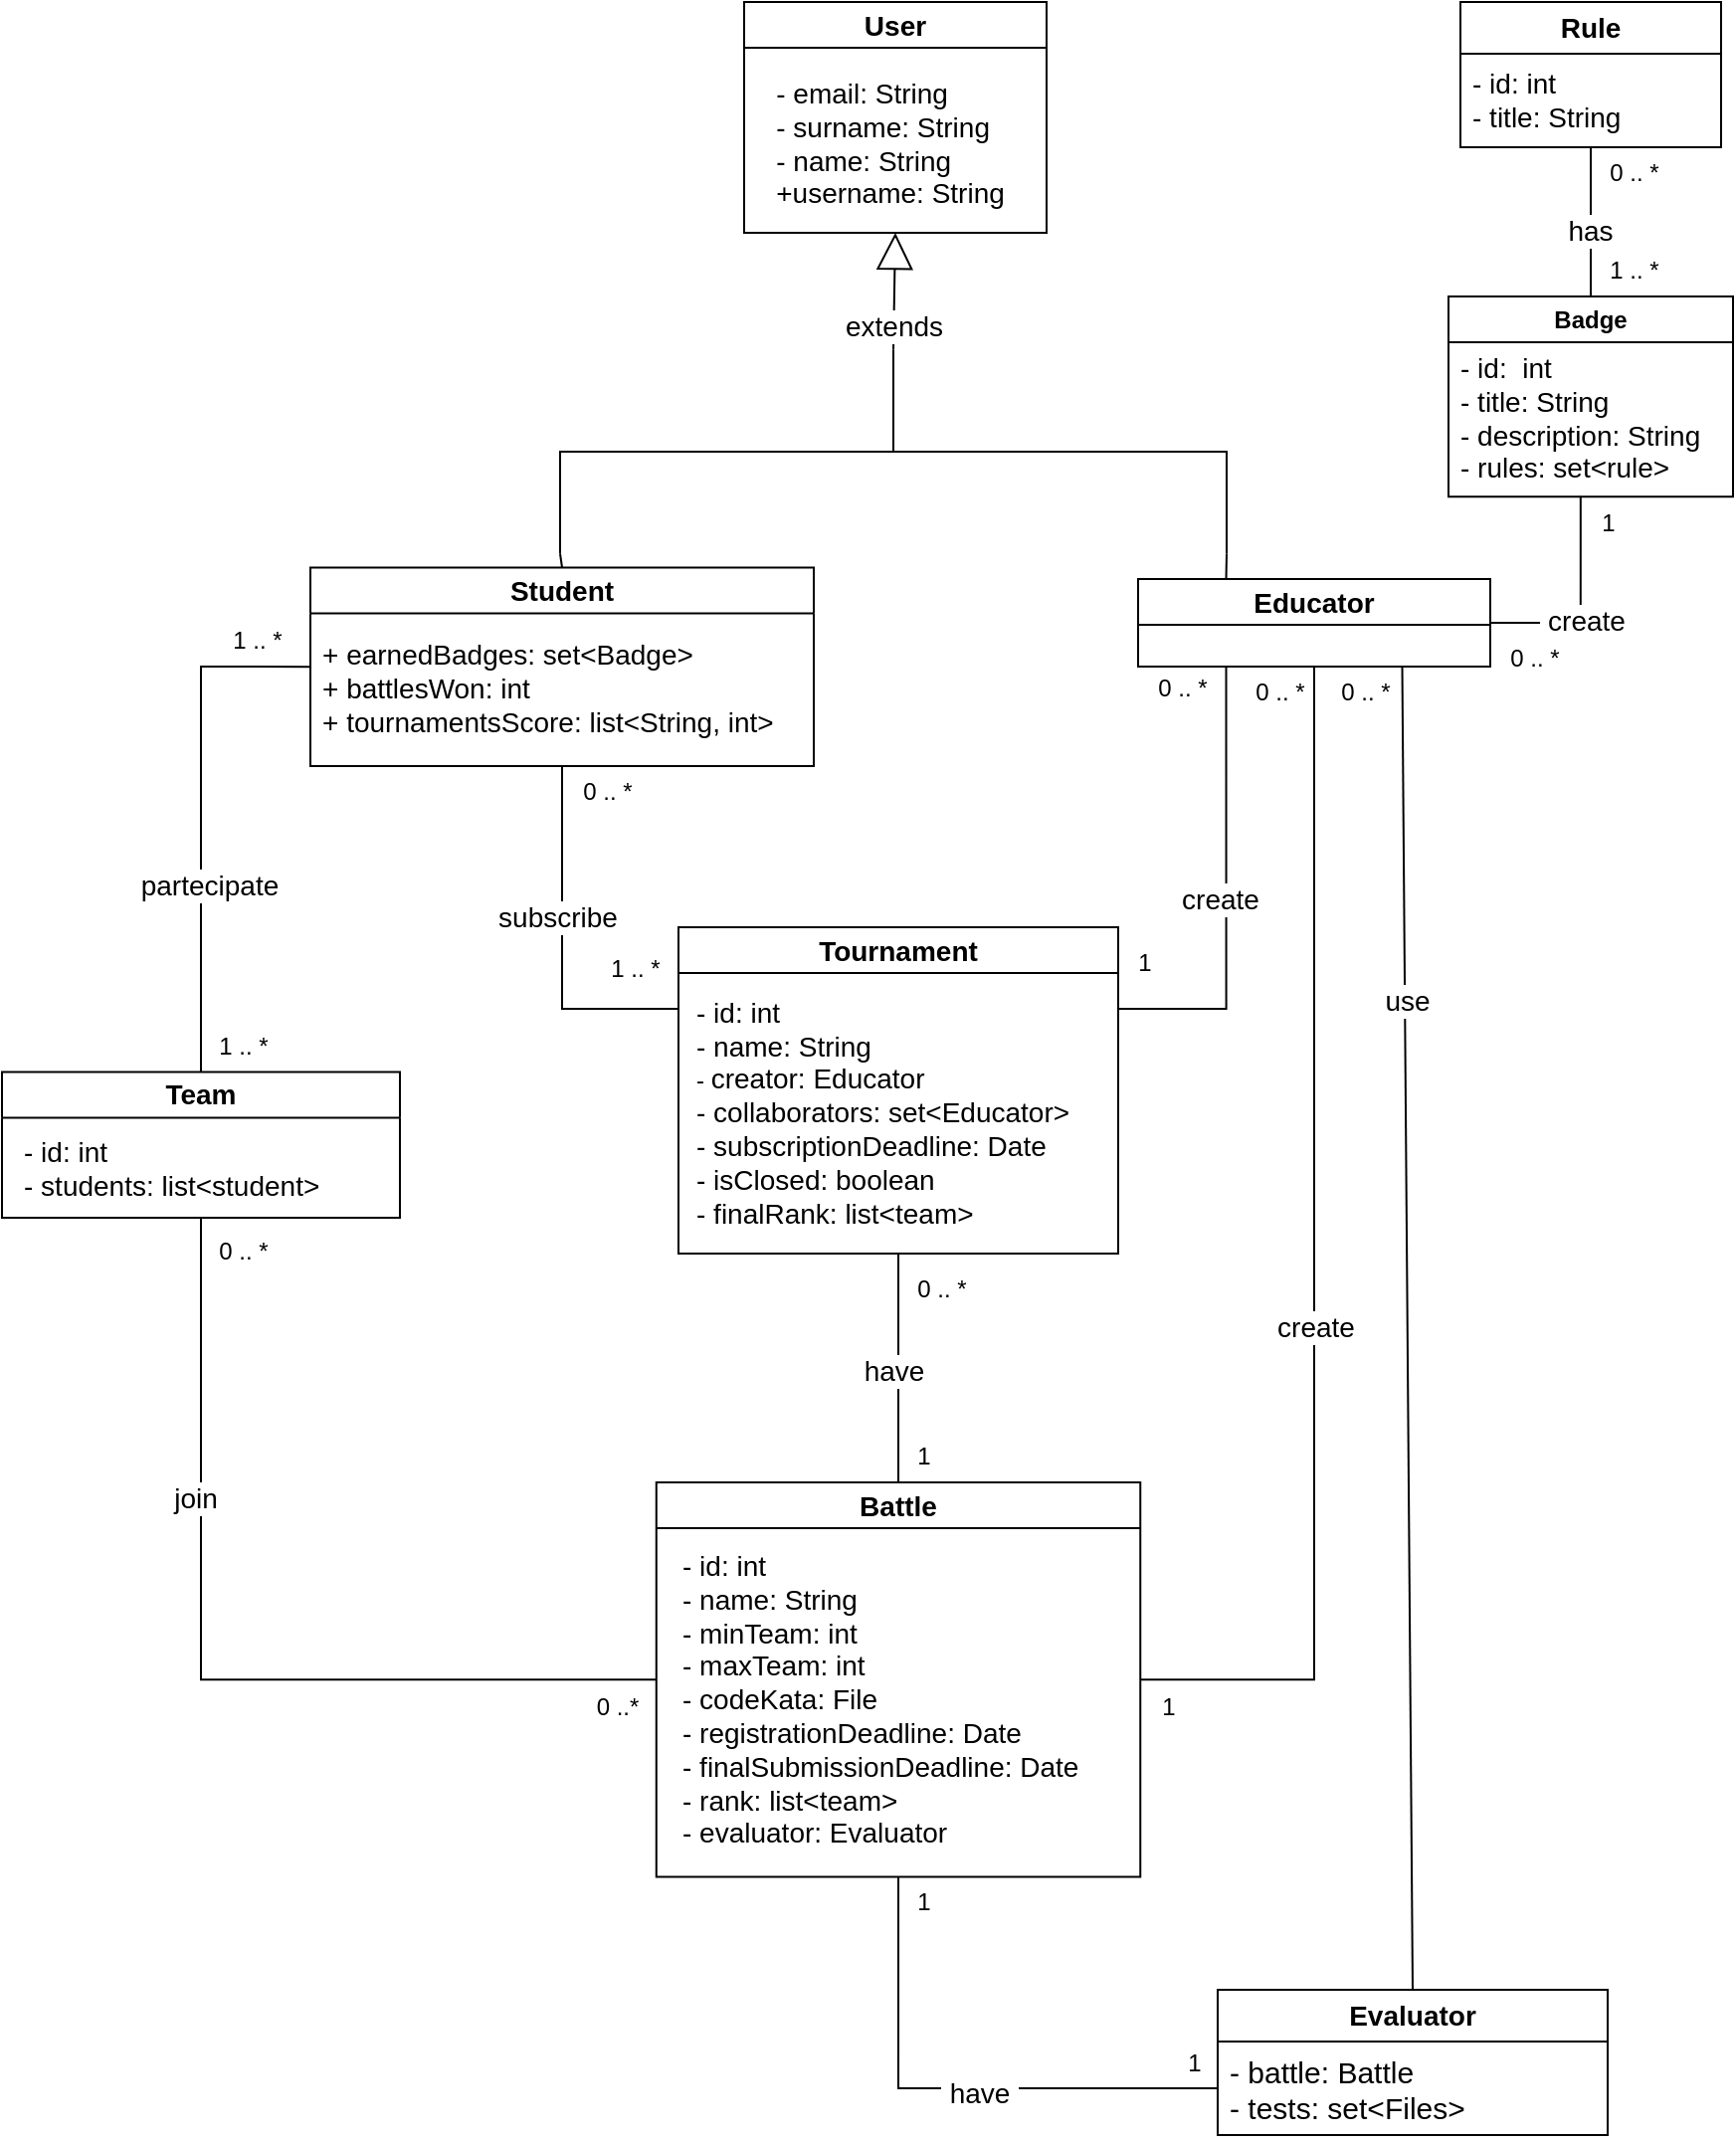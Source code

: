 <mxfile version="22.1.2" type="device">
  <diagram id="C5RBs43oDa-KdzZeNtuy" name="Page-1">
    <mxGraphModel dx="1567" dy="638" grid="0" gridSize="10" guides="1" tooltips="1" connect="1" arrows="1" fold="1" page="0" pageScale="1" pageWidth="827" pageHeight="1169" math="0" shadow="0">
      <root>
        <mxCell id="WIyWlLk6GJQsqaUBKTNV-0" />
        <mxCell id="WIyWlLk6GJQsqaUBKTNV-1" parent="WIyWlLk6GJQsqaUBKTNV-0" />
        <mxCell id="E8Huc1iyoqKieG4LwPIf-0" value="&lt;font style=&quot;font-size: 14px;&quot;&gt;User&lt;/font&gt;" style="swimlane;whiteSpace=wrap;html=1;startSize=23;rounded=0;labelBackgroundColor=none;" parent="WIyWlLk6GJQsqaUBKTNV-1" vertex="1">
          <mxGeometry x="250" y="92" width="152" height="116" as="geometry" />
        </mxCell>
        <mxCell id="E8Huc1iyoqKieG4LwPIf-5" value="&lt;div style=&quot;text-align: left;&quot;&gt;&lt;span style=&quot;font-size: 14px; background-color: initial;&quot;&gt;- email: String&amp;nbsp;&lt;/span&gt;&lt;/div&gt;&lt;font style=&quot;font-size: 14px;&quot;&gt;&lt;div style=&quot;text-align: left;&quot;&gt;&lt;span style=&quot;background-color: initial;&quot;&gt;- surname: String&lt;/span&gt;&lt;/div&gt;&lt;div style=&quot;text-align: left;&quot;&gt;&lt;span style=&quot;background-color: initial;&quot;&gt;- name: String&lt;/span&gt;&lt;/div&gt;&lt;div style=&quot;text-align: left;&quot;&gt;&lt;span style=&quot;background-color: initial;&quot;&gt;+username: String&lt;/span&gt;&lt;/div&gt;&lt;/font&gt;" style="text;html=1;align=center;verticalAlign=middle;resizable=0;points=[];autosize=1;strokeColor=none;fillColor=none;rounded=0;labelBackgroundColor=none;" parent="E8Huc1iyoqKieG4LwPIf-0" vertex="1">
          <mxGeometry x="6" y="31" width="133" height="79" as="geometry" />
        </mxCell>
        <mxCell id="E8Huc1iyoqKieG4LwPIf-7" value="&lt;font style=&quot;font-size: 14px;&quot;&gt;Student&lt;/font&gt;" style="swimlane;whiteSpace=wrap;html=1;rounded=0;labelBackgroundColor=none;" parent="WIyWlLk6GJQsqaUBKTNV-1" vertex="1">
          <mxGeometry x="32" y="376.25" width="253" height="99.75" as="geometry" />
        </mxCell>
        <mxCell id="i6q1TH49dpJsPKsCkJf4-56" value="&lt;font style=&quot;font-size: 14px;&quot;&gt;+ earnedBadges: set&amp;lt;Badge&amp;gt;&lt;br&gt;+ battlesWon: int&lt;br&gt;+ tournamentsScore: list&amp;lt;String, int&amp;gt;&lt;br&gt;&lt;/font&gt;" style="text;html=1;align=left;verticalAlign=middle;resizable=0;points=[];autosize=1;strokeColor=none;fillColor=none;rounded=0;labelBackgroundColor=none;" vertex="1" parent="E8Huc1iyoqKieG4LwPIf-7">
          <mxGeometry x="4" y="29.5" width="245" height="62" as="geometry" />
        </mxCell>
        <mxCell id="E8Huc1iyoqKieG4LwPIf-13" value="&lt;font style=&quot;font-size: 14px;&quot;&gt;Educator&lt;/font&gt;" style="swimlane;whiteSpace=wrap;html=1;rounded=0;labelBackgroundColor=none;" parent="WIyWlLk6GJQsqaUBKTNV-1" vertex="1">
          <mxGeometry x="448" y="382" width="177" height="44" as="geometry" />
        </mxCell>
        <mxCell id="E8Huc1iyoqKieG4LwPIf-16" value="&lt;font style=&quot;font-size: 14px;&quot;&gt;extends&lt;/font&gt;" style="endArrow=block;endSize=16;endFill=0;html=1;rounded=0;entryX=0.5;entryY=1;entryDx=0;entryDy=0;exitX=0;exitY=0.5;exitDx=0;exitDy=0;exitPerimeter=0;labelBackgroundColor=default;fontColor=default;" parent="WIyWlLk6GJQsqaUBKTNV-1" source="i6q1TH49dpJsPKsCkJf4-7" target="E8Huc1iyoqKieG4LwPIf-0" edge="1">
          <mxGeometry x="-0.6" width="160" relative="1" as="geometry">
            <mxPoint x="324.0" y="328.0" as="sourcePoint" />
            <mxPoint x="356" y="347" as="targetPoint" />
            <Array as="points" />
            <mxPoint as="offset" />
          </mxGeometry>
        </mxCell>
        <mxCell id="E8Huc1iyoqKieG4LwPIf-17" value="&lt;font style=&quot;font-size: 14px;&quot;&gt;Tournament&lt;/font&gt;" style="swimlane;whiteSpace=wrap;html=1;rounded=0;labelBackgroundColor=none;" parent="WIyWlLk6GJQsqaUBKTNV-1" vertex="1">
          <mxGeometry x="217" y="557" width="221" height="164" as="geometry">
            <mxRectangle x="295" y="587" width="115" height="29" as="alternateBounds" />
          </mxGeometry>
        </mxCell>
        <mxCell id="E8Huc1iyoqKieG4LwPIf-18" value="&lt;font style=&quot;&quot;&gt;&lt;span style=&quot;font-size: 14px;&quot;&gt;- id: int&lt;/span&gt;&lt;br&gt;&lt;span style=&quot;font-size: 14px;&quot;&gt;- name: String&lt;br&gt;&lt;/span&gt;- &lt;font style=&quot;font-size: 14px;&quot;&gt;creator: Educator&lt;br&gt;&lt;/font&gt;&lt;font style=&quot;font-size: 14px;&quot;&gt;- collaborators: set&amp;lt;Educator&amp;gt;&lt;/font&gt;&lt;br&gt;&lt;div style=&quot;&quot;&gt;&lt;span style=&quot;font-size: 14px;&quot;&gt;- subscriptionDeadline: Date&lt;/span&gt;&lt;/div&gt;&lt;div style=&quot;&quot;&gt;&lt;span style=&quot;font-size: 14px;&quot;&gt;- isClosed: boolean&lt;/span&gt;&lt;/div&gt;&lt;div style=&quot;&quot;&gt;&lt;span style=&quot;font-size: 14px;&quot;&gt;- finalRank: list&amp;lt;team&amp;gt;&lt;/span&gt;&lt;/div&gt;&lt;/font&gt;" style="text;html=1;align=left;verticalAlign=middle;resizable=0;points=[];autosize=1;strokeColor=none;fillColor=none;rounded=0;labelBackgroundColor=none;" parent="E8Huc1iyoqKieG4LwPIf-17" vertex="1">
          <mxGeometry x="6.5" y="28" width="206" height="130" as="geometry" />
        </mxCell>
        <mxCell id="E8Huc1iyoqKieG4LwPIf-22" value="" style="endArrow=none;html=1;rounded=0;entryX=0.5;entryY=1;entryDx=0;entryDy=0;exitX=0;exitY=0.25;exitDx=0;exitDy=0;enumerate=0;metaEdit=0;bendable=1;labelBackgroundColor=none;fontColor=default;edgeStyle=orthogonalEdgeStyle;" parent="WIyWlLk6GJQsqaUBKTNV-1" source="E8Huc1iyoqKieG4LwPIf-17" target="E8Huc1iyoqKieG4LwPIf-7" edge="1">
          <mxGeometry width="50" height="50" relative="1" as="geometry">
            <mxPoint x="191" y="501.75" as="sourcePoint" />
            <mxPoint x="371" y="481.75" as="targetPoint" />
          </mxGeometry>
        </mxCell>
        <mxCell id="i6q1TH49dpJsPKsCkJf4-14" value="subscribe" style="edgeLabel;html=1;align=center;verticalAlign=middle;resizable=0;points=[];fontSize=14;rounded=0;labelBackgroundColor=default;" vertex="1" connectable="0" parent="E8Huc1iyoqKieG4LwPIf-22">
          <mxGeometry x="0.146" y="3" relative="1" as="geometry">
            <mxPoint y="-1" as="offset" />
          </mxGeometry>
        </mxCell>
        <mxCell id="E8Huc1iyoqKieG4LwPIf-24" value="1 .. *" style="text;html=1;align=center;verticalAlign=middle;resizable=0;points=[];autosize=1;strokeColor=none;fillColor=none;rounded=0;labelBackgroundColor=none;" parent="WIyWlLk6GJQsqaUBKTNV-1" vertex="1">
          <mxGeometry x="173" y="565" width="43" height="26" as="geometry" />
        </mxCell>
        <mxCell id="E8Huc1iyoqKieG4LwPIf-26" value="" style="endArrow=none;html=1;rounded=0;entryX=0.25;entryY=1;entryDx=0;entryDy=0;exitX=1;exitY=0.25;exitDx=0;exitDy=0;arcSize=20;labelBackgroundColor=none;fontColor=default;edgeStyle=orthogonalEdgeStyle;" parent="WIyWlLk6GJQsqaUBKTNV-1" source="E8Huc1iyoqKieG4LwPIf-17" target="E8Huc1iyoqKieG4LwPIf-13" edge="1">
          <mxGeometry width="50" height="50" relative="1" as="geometry">
            <mxPoint x="511" y="471.75" as="sourcePoint" />
            <mxPoint x="561" y="421.75" as="targetPoint" />
          </mxGeometry>
        </mxCell>
        <mxCell id="i6q1TH49dpJsPKsCkJf4-12" value="create" style="edgeLabel;html=1;align=center;verticalAlign=middle;resizable=0;points=[];fontSize=14;rounded=0;labelBackgroundColor=default;" vertex="1" connectable="0" parent="E8Huc1iyoqKieG4LwPIf-26">
          <mxGeometry x="-0.024" y="4" relative="1" as="geometry">
            <mxPoint y="1" as="offset" />
          </mxGeometry>
        </mxCell>
        <mxCell id="E8Huc1iyoqKieG4LwPIf-28" value="1" style="text;html=1;align=center;verticalAlign=middle;resizable=0;points=[];autosize=1;strokeColor=none;fillColor=none;rounded=0;labelBackgroundColor=none;" parent="WIyWlLk6GJQsqaUBKTNV-1" vertex="1">
          <mxGeometry x="438" y="562" width="25" height="26" as="geometry" />
        </mxCell>
        <mxCell id="E8Huc1iyoqKieG4LwPIf-32" value="&lt;font style=&quot;font-size: 14px;&quot;&gt;Battle&lt;/font&gt;" style="swimlane;whiteSpace=wrap;html=1;rounded=0;labelBackgroundColor=none;" parent="WIyWlLk6GJQsqaUBKTNV-1" vertex="1">
          <mxGeometry x="205.88" y="836" width="243.25" height="198.25" as="geometry" />
        </mxCell>
        <mxCell id="E8Huc1iyoqKieG4LwPIf-40" value="&lt;font style=&quot;font-size: 14px;&quot;&gt;- id: int&lt;br&gt;- name: String&lt;br&gt;- minTeam: int&lt;br&gt;- maxTeam: int&lt;br&gt;- codeKata: File&lt;br&gt;- registrationDeadline: Date&lt;br&gt;- finalSubmissionDeadline: Date&lt;br&gt;- rank: list&amp;lt;team&amp;gt;&lt;br&gt;- evaluator: Evaluator&lt;br&gt;&lt;/font&gt;" style="text;html=1;align=left;verticalAlign=middle;resizable=0;points=[];autosize=1;strokeColor=none;fillColor=none;rounded=0;labelBackgroundColor=none;" parent="E8Huc1iyoqKieG4LwPIf-32" vertex="1">
          <mxGeometry x="11.25" y="27" width="217" height="163" as="geometry" />
        </mxCell>
        <mxCell id="E8Huc1iyoqKieG4LwPIf-33" value="" style="endArrow=none;html=1;rounded=0;entryX=0.5;entryY=1;entryDx=0;entryDy=0;exitX=0.5;exitY=0;exitDx=0;exitDy=0;labelBackgroundColor=none;fontColor=default;" parent="WIyWlLk6GJQsqaUBKTNV-1" source="E8Huc1iyoqKieG4LwPIf-32" target="E8Huc1iyoqKieG4LwPIf-17" edge="1">
          <mxGeometry width="50" height="50" relative="1" as="geometry">
            <mxPoint x="264" y="886.75" as="sourcePoint" />
            <mxPoint x="314" y="836.75" as="targetPoint" />
          </mxGeometry>
        </mxCell>
        <mxCell id="i6q1TH49dpJsPKsCkJf4-25" value="have&lt;font style=&quot;font-size: 14px;&quot;&gt;&lt;br style=&quot;font-size: 14px;&quot;&gt;&lt;/font&gt;" style="edgeLabel;html=1;align=center;verticalAlign=middle;resizable=0;points=[];fontSize=14;rounded=0;labelBackgroundColor=default;" vertex="1" connectable="0" parent="E8Huc1iyoqKieG4LwPIf-33">
          <mxGeometry x="-0.029" y="3" relative="1" as="geometry">
            <mxPoint as="offset" />
          </mxGeometry>
        </mxCell>
        <mxCell id="E8Huc1iyoqKieG4LwPIf-35" value="0 .. *" style="text;html=1;align=center;verticalAlign=middle;resizable=0;points=[];autosize=1;strokeColor=none;fillColor=none;rounded=0;labelBackgroundColor=none;" parent="WIyWlLk6GJQsqaUBKTNV-1" vertex="1">
          <mxGeometry x="327" y="726" width="43" height="26" as="geometry" />
        </mxCell>
        <mxCell id="E8Huc1iyoqKieG4LwPIf-36" value="1" style="text;html=1;align=center;verticalAlign=middle;resizable=0;points=[];autosize=1;strokeColor=none;fillColor=none;rounded=0;labelBackgroundColor=none;" parent="WIyWlLk6GJQsqaUBKTNV-1" vertex="1">
          <mxGeometry x="327" y="810" width="25" height="26" as="geometry" />
        </mxCell>
        <mxCell id="E8Huc1iyoqKieG4LwPIf-49" value="&lt;font style=&quot;font-size: 14px;&quot;&gt;Team&lt;/font&gt;" style="swimlane;whiteSpace=wrap;html=1;startSize=23;rounded=0;labelBackgroundColor=none;" parent="WIyWlLk6GJQsqaUBKTNV-1" vertex="1">
          <mxGeometry x="-123" y="629.75" width="200" height="73.25" as="geometry" />
        </mxCell>
        <mxCell id="i6q1TH49dpJsPKsCkJf4-35" value="&lt;font style=&quot;font-size: 14px;&quot;&gt;- id: int&lt;br&gt;- students: list&amp;lt;student&amp;gt;&lt;/font&gt;" style="text;html=1;align=left;verticalAlign=middle;resizable=0;points=[];autosize=1;strokeColor=none;fillColor=none;rounded=0;labelBackgroundColor=none;" vertex="1" parent="E8Huc1iyoqKieG4LwPIf-49">
          <mxGeometry x="9" y="25.25" width="167" height="46" as="geometry" />
        </mxCell>
        <mxCell id="E8Huc1iyoqKieG4LwPIf-50" value="" style="endArrow=none;html=1;rounded=0;entryX=0;entryY=0.5;entryDx=0;entryDy=0;exitX=0.5;exitY=0;exitDx=0;exitDy=0;labelBackgroundColor=none;fontColor=default;" parent="WIyWlLk6GJQsqaUBKTNV-1" source="E8Huc1iyoqKieG4LwPIf-49" target="E8Huc1iyoqKieG4LwPIf-7" edge="1">
          <mxGeometry width="50" height="50" relative="1" as="geometry">
            <mxPoint x="-9" y="391.75" as="sourcePoint" />
            <mxPoint x="41" y="341.75" as="targetPoint" />
            <Array as="points">
              <mxPoint x="-23" y="426" />
            </Array>
          </mxGeometry>
        </mxCell>
        <mxCell id="i6q1TH49dpJsPKsCkJf4-40" value="partecipate" style="edgeLabel;html=1;align=center;verticalAlign=middle;resizable=0;points=[];fontSize=14;rounded=0;labelBackgroundColor=default;" vertex="1" connectable="0" parent="E8Huc1iyoqKieG4LwPIf-50">
          <mxGeometry x="-0.269" y="-4" relative="1" as="geometry">
            <mxPoint as="offset" />
          </mxGeometry>
        </mxCell>
        <mxCell id="E8Huc1iyoqKieG4LwPIf-51" value="1 .. *" style="text;html=1;align=center;verticalAlign=middle;resizable=0;points=[];autosize=1;strokeColor=none;fillColor=none;rounded=0;labelBackgroundColor=none;" parent="WIyWlLk6GJQsqaUBKTNV-1" vertex="1">
          <mxGeometry x="-17" y="400" width="43" height="26" as="geometry" />
        </mxCell>
        <mxCell id="E8Huc1iyoqKieG4LwPIf-56" value="0 ..*" style="text;html=1;align=center;verticalAlign=middle;resizable=0;points=[];autosize=1;strokeColor=none;fillColor=none;rounded=0;labelBackgroundColor=none;" parent="WIyWlLk6GJQsqaUBKTNV-1" vertex="1">
          <mxGeometry x="166.88" y="936" width="39" height="26" as="geometry" />
        </mxCell>
        <mxCell id="i6q1TH49dpJsPKsCkJf4-57" style="rounded=0;orthogonalLoop=1;jettySize=auto;html=1;exitX=0.5;exitY=0;exitDx=0;exitDy=0;endArrow=none;endFill=0;labelBackgroundColor=none;fontColor=default;" edge="1" parent="WIyWlLk6GJQsqaUBKTNV-1" source="E8Huc1iyoqKieG4LwPIf-62" target="i6q1TH49dpJsPKsCkJf4-53">
          <mxGeometry relative="1" as="geometry">
            <mxPoint x="674" y="162" as="targetPoint" />
          </mxGeometry>
        </mxCell>
        <mxCell id="i6q1TH49dpJsPKsCkJf4-79" value="has" style="edgeLabel;html=1;align=center;verticalAlign=middle;resizable=0;points=[];fontSize=14;" vertex="1" connectable="0" parent="i6q1TH49dpJsPKsCkJf4-57">
          <mxGeometry x="-0.116" y="1" relative="1" as="geometry">
            <mxPoint as="offset" />
          </mxGeometry>
        </mxCell>
        <mxCell id="i6q1TH49dpJsPKsCkJf4-77" style="rounded=0;orthogonalLoop=1;jettySize=auto;html=1;endArrow=none;endFill=0;exitX=0.449;exitY=0.997;exitDx=0;exitDy=0;exitPerimeter=0;entryX=1;entryY=0.5;entryDx=0;entryDy=0;edgeStyle=orthogonalEdgeStyle;" edge="1" parent="WIyWlLk6GJQsqaUBKTNV-1" source="i6q1TH49dpJsPKsCkJf4-23" target="E8Huc1iyoqKieG4LwPIf-13">
          <mxGeometry relative="1" as="geometry">
            <mxPoint x="627" y="329" as="sourcePoint" />
            <mxPoint x="712" y="342" as="targetPoint" />
          </mxGeometry>
        </mxCell>
        <mxCell id="i6q1TH49dpJsPKsCkJf4-78" value="&amp;nbsp;create&amp;nbsp;" style="edgeLabel;html=1;align=center;verticalAlign=middle;resizable=0;points=[];fontSize=14;" vertex="1" connectable="0" parent="i6q1TH49dpJsPKsCkJf4-77">
          <mxGeometry x="0.142" y="2" relative="1" as="geometry">
            <mxPoint as="offset" />
          </mxGeometry>
        </mxCell>
        <mxCell id="E8Huc1iyoqKieG4LwPIf-62" value="Badge" style="swimlane;whiteSpace=wrap;html=1;rounded=0;labelBackgroundColor=none;" parent="WIyWlLk6GJQsqaUBKTNV-1" vertex="1">
          <mxGeometry x="604" y="240" width="143" height="100.63" as="geometry" />
        </mxCell>
        <mxCell id="i6q1TH49dpJsPKsCkJf4-23" value="&lt;font style=&quot;font-size: 14px;&quot;&gt;- id:&amp;nbsp; int&lt;br&gt;- title: String&lt;br&gt;- description: String&lt;br&gt;- rules: set&amp;lt;rule&amp;gt;&lt;br&gt;&lt;/font&gt;" style="text;html=1;align=left;verticalAlign=middle;resizable=0;points=[];autosize=1;strokeColor=none;fillColor=none;rounded=0;labelBackgroundColor=none;" vertex="1" parent="E8Huc1iyoqKieG4LwPIf-62">
          <mxGeometry x="4" y="21.63" width="139" height="79" as="geometry" />
        </mxCell>
        <mxCell id="E8Huc1iyoqKieG4LwPIf-70" value="0 .. *" style="text;html=1;align=center;verticalAlign=middle;resizable=0;points=[];autosize=1;strokeColor=none;fillColor=none;rounded=0;labelBackgroundColor=none;" parent="WIyWlLk6GJQsqaUBKTNV-1" vertex="1">
          <mxGeometry x="159" y="476" width="43" height="26" as="geometry" />
        </mxCell>
        <mxCell id="E8Huc1iyoqKieG4LwPIf-72" value="0 .. *" style="text;html=1;align=center;verticalAlign=middle;resizable=0;points=[];autosize=1;strokeColor=none;fillColor=none;rounded=0;labelBackgroundColor=none;" parent="WIyWlLk6GJQsqaUBKTNV-1" vertex="1">
          <mxGeometry x="448" y="423.75" width="43" height="26" as="geometry" />
        </mxCell>
        <mxCell id="E8Huc1iyoqKieG4LwPIf-85" value="1 .. *" style="text;html=1;align=center;verticalAlign=middle;resizable=0;points=[];autosize=1;strokeColor=none;fillColor=none;rounded=0;labelBackgroundColor=none;" parent="WIyWlLk6GJQsqaUBKTNV-1" vertex="1">
          <mxGeometry x="-24" y="603.75" width="43" height="26" as="geometry" />
        </mxCell>
        <mxCell id="E8Huc1iyoqKieG4LwPIf-108" value="" style="endArrow=none;html=1;rounded=0;exitX=0;exitY=0.5;exitDx=0;exitDy=0;entryX=0.5;entryY=1;entryDx=0;entryDy=0;labelBackgroundColor=none;fontColor=default;edgeStyle=orthogonalEdgeStyle;" parent="WIyWlLk6GJQsqaUBKTNV-1" source="E8Huc1iyoqKieG4LwPIf-32" target="E8Huc1iyoqKieG4LwPIf-49" edge="1">
          <mxGeometry width="50" height="50" relative="1" as="geometry">
            <mxPoint x="141" y="831.75" as="sourcePoint" />
            <mxPoint x="-719" y="421.75" as="targetPoint" />
          </mxGeometry>
        </mxCell>
        <mxCell id="i6q1TH49dpJsPKsCkJf4-34" value="join" style="edgeLabel;html=1;align=center;verticalAlign=middle;resizable=0;points=[];fontSize=14;rounded=0;labelBackgroundColor=default;" vertex="1" connectable="0" parent="E8Huc1iyoqKieG4LwPIf-108">
          <mxGeometry x="0.389" y="3" relative="1" as="geometry">
            <mxPoint as="offset" />
          </mxGeometry>
        </mxCell>
        <mxCell id="i6q1TH49dpJsPKsCkJf4-41" style="edgeStyle=orthogonalEdgeStyle;rounded=0;orthogonalLoop=1;jettySize=auto;html=1;exitX=1;exitY=0;exitDx=0;exitDy=0;exitPerimeter=0;horizontal=1;strokeColor=none;entryX=1;entryY=0.001;entryDx=0;entryDy=0;entryPerimeter=0;labelBackgroundColor=none;fontColor=default;" edge="1" parent="WIyWlLk6GJQsqaUBKTNV-1" source="i6q1TH49dpJsPKsCkJf4-7" target="i6q1TH49dpJsPKsCkJf4-7">
          <mxGeometry relative="1" as="geometry" />
        </mxCell>
        <mxCell id="i6q1TH49dpJsPKsCkJf4-44" style="rounded=0;orthogonalLoop=1;jettySize=auto;html=1;exitX=1;exitY=0;exitDx=0;exitDy=0;exitPerimeter=0;entryX=0.25;entryY=0;entryDx=0;entryDy=0;endArrow=none;endFill=0;labelBackgroundColor=none;fontColor=default;" edge="1" parent="WIyWlLk6GJQsqaUBKTNV-1" source="i6q1TH49dpJsPKsCkJf4-7" target="E8Huc1iyoqKieG4LwPIf-13">
          <mxGeometry relative="1" as="geometry" />
        </mxCell>
        <mxCell id="i6q1TH49dpJsPKsCkJf4-45" style="rounded=0;orthogonalLoop=1;jettySize=auto;html=1;exitX=1;exitY=1;exitDx=0;exitDy=0;exitPerimeter=0;entryX=0.5;entryY=0;entryDx=0;entryDy=0;endArrow=none;endFill=0;labelBackgroundColor=none;fontColor=default;" edge="1" parent="WIyWlLk6GJQsqaUBKTNV-1" source="i6q1TH49dpJsPKsCkJf4-7" target="E8Huc1iyoqKieG4LwPIf-7">
          <mxGeometry relative="1" as="geometry" />
        </mxCell>
        <mxCell id="i6q1TH49dpJsPKsCkJf4-7" value="" style="strokeWidth=1;html=1;shape=mxgraph.flowchart.annotation_2;align=left;labelPosition=right;pointerEvents=1;rotation=90;rounded=0;labelBackgroundColor=none;" vertex="1" parent="WIyWlLk6GJQsqaUBKTNV-1">
          <mxGeometry x="273.75" y="150.5" width="102.5" height="335" as="geometry" />
        </mxCell>
        <mxCell id="i6q1TH49dpJsPKsCkJf4-27" value="0 .. *" style="text;html=1;align=center;verticalAlign=middle;resizable=0;points=[];autosize=1;strokeColor=none;fillColor=none;rounded=0;labelBackgroundColor=none;" vertex="1" parent="WIyWlLk6GJQsqaUBKTNV-1">
          <mxGeometry x="625" y="409" width="43" height="26" as="geometry" />
        </mxCell>
        <mxCell id="i6q1TH49dpJsPKsCkJf4-28" value="1" style="text;html=1;align=center;verticalAlign=middle;resizable=0;points=[];autosize=1;strokeColor=none;fillColor=none;rounded=0;labelBackgroundColor=none;" vertex="1" parent="WIyWlLk6GJQsqaUBKTNV-1">
          <mxGeometry x="671" y="340.63" width="25" height="26" as="geometry" />
        </mxCell>
        <mxCell id="i6q1TH49dpJsPKsCkJf4-31" value="0 .. *" style="text;html=1;align=center;verticalAlign=middle;resizable=0;points=[];autosize=1;strokeColor=none;fillColor=none;rounded=0;labelBackgroundColor=none;" vertex="1" parent="WIyWlLk6GJQsqaUBKTNV-1">
          <mxGeometry x="497" y="426" width="43" height="26" as="geometry" />
        </mxCell>
        <mxCell id="i6q1TH49dpJsPKsCkJf4-33" value="0 .. *" style="text;html=1;align=center;verticalAlign=middle;resizable=0;points=[];autosize=1;strokeColor=none;fillColor=none;rounded=0;labelBackgroundColor=none;" vertex="1" parent="WIyWlLk6GJQsqaUBKTNV-1">
          <mxGeometry x="-24" y="707" width="43" height="26" as="geometry" />
        </mxCell>
        <mxCell id="i6q1TH49dpJsPKsCkJf4-76" style="rounded=0;orthogonalLoop=1;jettySize=auto;html=1;exitX=0.5;exitY=0;exitDx=0;exitDy=0;entryX=0.75;entryY=1;entryDx=0;entryDy=0;endArrow=none;endFill=0;" edge="1" parent="WIyWlLk6GJQsqaUBKTNV-1" source="i6q1TH49dpJsPKsCkJf4-48" target="E8Huc1iyoqKieG4LwPIf-13">
          <mxGeometry relative="1" as="geometry" />
        </mxCell>
        <mxCell id="i6q1TH49dpJsPKsCkJf4-82" value="use" style="edgeLabel;html=1;align=center;verticalAlign=middle;resizable=0;points=[];fontSize=14;" vertex="1" connectable="0" parent="i6q1TH49dpJsPKsCkJf4-76">
          <mxGeometry x="0.495" y="-1" relative="1" as="geometry">
            <mxPoint as="offset" />
          </mxGeometry>
        </mxCell>
        <mxCell id="i6q1TH49dpJsPKsCkJf4-48" value="&lt;font style=&quot;font-size: 14px;&quot;&gt;&lt;b&gt;Evaluator&lt;/b&gt;&lt;/font&gt;" style="swimlane;fontStyle=0;childLayout=stackLayout;horizontal=1;startSize=26;fillColor=none;horizontalStack=0;resizeParent=1;resizeParentMax=0;resizeLast=0;collapsible=1;marginBottom=0;whiteSpace=wrap;html=1;rounded=0;labelBackgroundColor=none;" vertex="1" parent="WIyWlLk6GJQsqaUBKTNV-1">
          <mxGeometry x="488" y="1091" width="196" height="73" as="geometry" />
        </mxCell>
        <mxCell id="i6q1TH49dpJsPKsCkJf4-51" value="&lt;font style=&quot;font-size: 15px;&quot;&gt;- battle: Battle&lt;br&gt;- tests: set&amp;lt;Files&amp;gt;&lt;/font&gt;" style="text;strokeColor=none;fillColor=none;align=left;verticalAlign=top;spacingLeft=4;spacingRight=4;overflow=hidden;rotatable=0;points=[[0,0.5],[1,0.5]];portConstraint=eastwest;whiteSpace=wrap;html=1;rounded=0;labelBackgroundColor=none;" vertex="1" parent="i6q1TH49dpJsPKsCkJf4-48">
          <mxGeometry y="26" width="196" height="47" as="geometry" />
        </mxCell>
        <mxCell id="i6q1TH49dpJsPKsCkJf4-52" value="&lt;font style=&quot;font-size: 14px;&quot;&gt;&lt;b&gt;Rule&lt;/b&gt;&lt;/font&gt;" style="swimlane;fontStyle=0;childLayout=stackLayout;horizontal=1;startSize=26;fillColor=none;horizontalStack=0;resizeParent=1;resizeParentMax=0;resizeLast=0;collapsible=1;marginBottom=0;whiteSpace=wrap;html=1;rounded=0;labelBackgroundColor=none;" vertex="1" parent="WIyWlLk6GJQsqaUBKTNV-1">
          <mxGeometry x="610" y="92" width="131" height="73" as="geometry" />
        </mxCell>
        <mxCell id="i6q1TH49dpJsPKsCkJf4-53" value="&lt;font style=&quot;font-size: 14px;&quot;&gt;- id: int&lt;br&gt;- title: String&lt;/font&gt;" style="text;strokeColor=none;fillColor=none;align=left;verticalAlign=top;spacingLeft=4;spacingRight=4;overflow=hidden;rotatable=0;points=[[0,0.5],[1,0.5]];portConstraint=eastwest;whiteSpace=wrap;html=1;rounded=0;labelBackgroundColor=none;" vertex="1" parent="i6q1TH49dpJsPKsCkJf4-52">
          <mxGeometry y="26" width="131" height="47" as="geometry" />
        </mxCell>
        <mxCell id="i6q1TH49dpJsPKsCkJf4-59" value="0 .. *" style="text;html=1;align=center;verticalAlign=middle;resizable=0;points=[];autosize=1;strokeColor=none;fillColor=none;rounded=0;labelBackgroundColor=none;" vertex="1" parent="WIyWlLk6GJQsqaUBKTNV-1">
          <mxGeometry x="675" y="165" width="43" height="26" as="geometry" />
        </mxCell>
        <mxCell id="i6q1TH49dpJsPKsCkJf4-60" value="1 .. *" style="text;html=1;align=center;verticalAlign=middle;resizable=0;points=[];autosize=1;strokeColor=none;fillColor=none;rounded=0;labelBackgroundColor=none;" vertex="1" parent="WIyWlLk6GJQsqaUBKTNV-1">
          <mxGeometry x="675" y="214" width="43" height="26" as="geometry" />
        </mxCell>
        <mxCell id="i6q1TH49dpJsPKsCkJf4-67" style="rounded=0;hachureGap=4;orthogonalLoop=1;jettySize=auto;html=1;exitX=0;exitY=0.5;exitDx=0;exitDy=0;entryX=0.5;entryY=1;entryDx=0;entryDy=0;fontFamily=Architects Daughter;fontSource=https%3A%2F%2Ffonts.googleapis.com%2Fcss%3Ffamily%3DArchitects%2BDaughter;fontSize=16;edgeStyle=orthogonalEdgeStyle;endArrow=none;endFill=0;labelBackgroundColor=none;fontColor=default;" edge="1" parent="WIyWlLk6GJQsqaUBKTNV-1" source="i6q1TH49dpJsPKsCkJf4-51" target="E8Huc1iyoqKieG4LwPIf-32">
          <mxGeometry relative="1" as="geometry" />
        </mxCell>
        <mxCell id="i6q1TH49dpJsPKsCkJf4-72" value="&amp;nbsp;have&amp;nbsp;" style="edgeLabel;html=1;align=center;verticalAlign=middle;resizable=0;points=[];fontSize=14;" vertex="1" connectable="0" parent="i6q1TH49dpJsPKsCkJf4-67">
          <mxGeometry x="-0.105" y="2" relative="1" as="geometry">
            <mxPoint x="-1" as="offset" />
          </mxGeometry>
        </mxCell>
        <mxCell id="i6q1TH49dpJsPKsCkJf4-74" value="1" style="text;html=1;align=center;verticalAlign=middle;resizable=0;points=[];autosize=1;strokeColor=none;fillColor=none;rounded=0;labelBackgroundColor=none;" vertex="1" parent="WIyWlLk6GJQsqaUBKTNV-1">
          <mxGeometry x="463" y="1114.5" width="25" height="26" as="geometry" />
        </mxCell>
        <mxCell id="i6q1TH49dpJsPKsCkJf4-75" value="1" style="text;html=1;align=center;verticalAlign=middle;resizable=0;points=[];autosize=1;strokeColor=none;fillColor=none;rounded=0;labelBackgroundColor=none;" vertex="1" parent="WIyWlLk6GJQsqaUBKTNV-1">
          <mxGeometry x="327" y="1034.25" width="25" height="26" as="geometry" />
        </mxCell>
        <mxCell id="i6q1TH49dpJsPKsCkJf4-81" value="0 .. *" style="text;html=1;align=center;verticalAlign=middle;resizable=0;points=[];autosize=1;strokeColor=none;fillColor=none;rounded=0;labelBackgroundColor=none;" vertex="1" parent="WIyWlLk6GJQsqaUBKTNV-1">
          <mxGeometry x="540" y="426" width="43" height="26" as="geometry" />
        </mxCell>
        <mxCell id="i6q1TH49dpJsPKsCkJf4-9" value="" style="endArrow=none;html=1;rounded=0;exitX=1;exitY=0.5;exitDx=0;exitDy=0;labelBackgroundColor=none;fontColor=default;entryX=0.5;entryY=1;entryDx=0;entryDy=0;edgeStyle=orthogonalEdgeStyle;" edge="1" parent="WIyWlLk6GJQsqaUBKTNV-1" source="E8Huc1iyoqKieG4LwPIf-32" target="E8Huc1iyoqKieG4LwPIf-13">
          <mxGeometry width="50" height="50" relative="1" as="geometry">
            <mxPoint x="483.24" y="960.98" as="sourcePoint" />
            <mxPoint x="550" y="472" as="targetPoint" />
          </mxGeometry>
        </mxCell>
        <mxCell id="i6q1TH49dpJsPKsCkJf4-26" value="&lt;font style=&quot;font-size: 14px;&quot;&gt;create&lt;/font&gt;" style="edgeLabel;html=1;align=center;verticalAlign=middle;resizable=0;points=[];rounded=0;labelBackgroundColor=default;labelBorderColor=none;" vertex="1" connectable="0" parent="i6q1TH49dpJsPKsCkJf4-9">
          <mxGeometry x="-0.116" relative="1" as="geometry">
            <mxPoint y="-1" as="offset" />
          </mxGeometry>
        </mxCell>
        <mxCell id="i6q1TH49dpJsPKsCkJf4-32" value="1" style="text;html=1;align=center;verticalAlign=middle;resizable=0;points=[];autosize=1;strokeColor=none;fillColor=none;rounded=0;labelBackgroundColor=none;" vertex="1" parent="WIyWlLk6GJQsqaUBKTNV-1">
          <mxGeometry x="450.5" y="936" width="25" height="26" as="geometry" />
        </mxCell>
      </root>
    </mxGraphModel>
  </diagram>
</mxfile>
